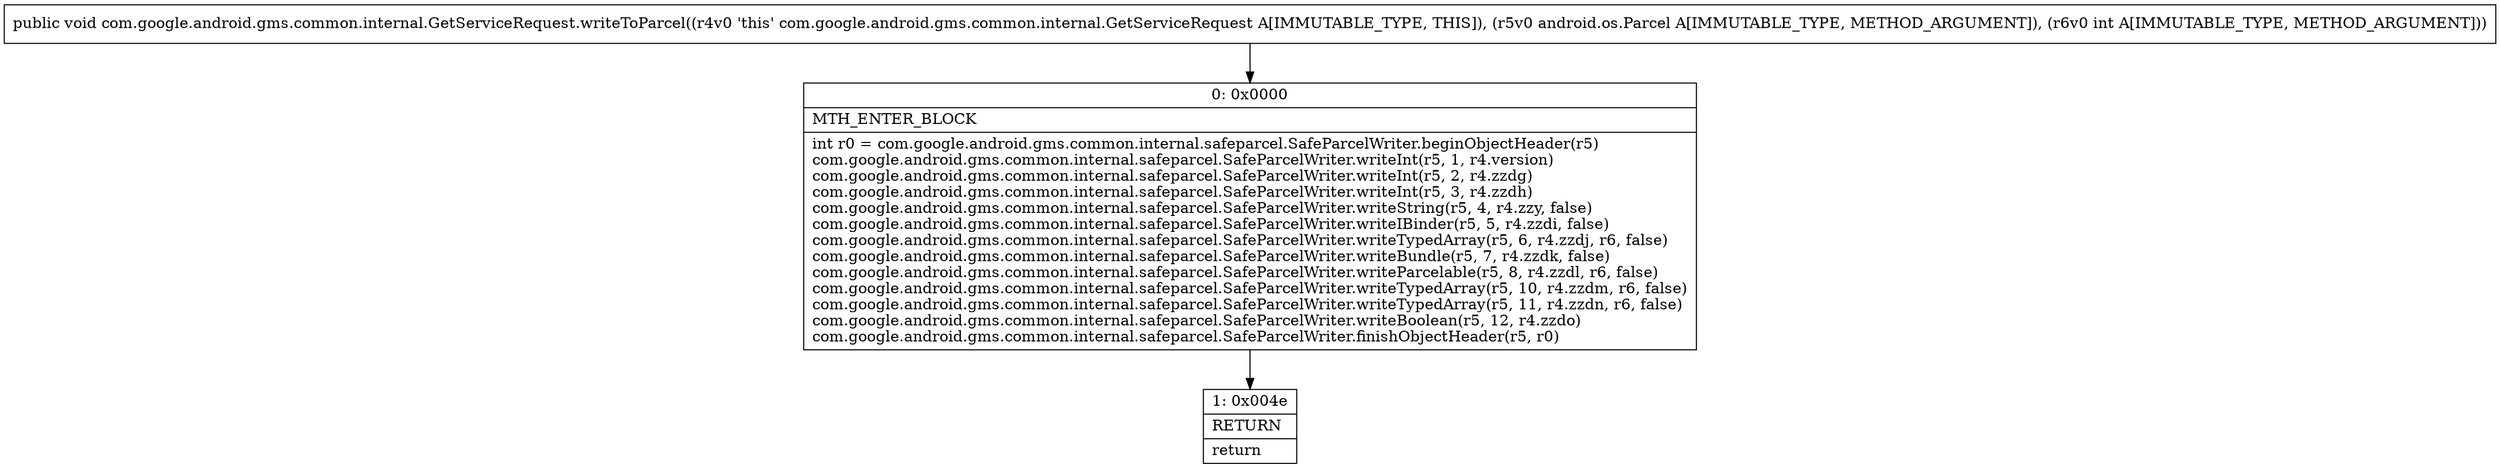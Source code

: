 digraph "CFG forcom.google.android.gms.common.internal.GetServiceRequest.writeToParcel(Landroid\/os\/Parcel;I)V" {
Node_0 [shape=record,label="{0\:\ 0x0000|MTH_ENTER_BLOCK\l|int r0 = com.google.android.gms.common.internal.safeparcel.SafeParcelWriter.beginObjectHeader(r5)\lcom.google.android.gms.common.internal.safeparcel.SafeParcelWriter.writeInt(r5, 1, r4.version)\lcom.google.android.gms.common.internal.safeparcel.SafeParcelWriter.writeInt(r5, 2, r4.zzdg)\lcom.google.android.gms.common.internal.safeparcel.SafeParcelWriter.writeInt(r5, 3, r4.zzdh)\lcom.google.android.gms.common.internal.safeparcel.SafeParcelWriter.writeString(r5, 4, r4.zzy, false)\lcom.google.android.gms.common.internal.safeparcel.SafeParcelWriter.writeIBinder(r5, 5, r4.zzdi, false)\lcom.google.android.gms.common.internal.safeparcel.SafeParcelWriter.writeTypedArray(r5, 6, r4.zzdj, r6, false)\lcom.google.android.gms.common.internal.safeparcel.SafeParcelWriter.writeBundle(r5, 7, r4.zzdk, false)\lcom.google.android.gms.common.internal.safeparcel.SafeParcelWriter.writeParcelable(r5, 8, r4.zzdl, r6, false)\lcom.google.android.gms.common.internal.safeparcel.SafeParcelWriter.writeTypedArray(r5, 10, r4.zzdm, r6, false)\lcom.google.android.gms.common.internal.safeparcel.SafeParcelWriter.writeTypedArray(r5, 11, r4.zzdn, r6, false)\lcom.google.android.gms.common.internal.safeparcel.SafeParcelWriter.writeBoolean(r5, 12, r4.zzdo)\lcom.google.android.gms.common.internal.safeparcel.SafeParcelWriter.finishObjectHeader(r5, r0)\l}"];
Node_1 [shape=record,label="{1\:\ 0x004e|RETURN\l|return\l}"];
MethodNode[shape=record,label="{public void com.google.android.gms.common.internal.GetServiceRequest.writeToParcel((r4v0 'this' com.google.android.gms.common.internal.GetServiceRequest A[IMMUTABLE_TYPE, THIS]), (r5v0 android.os.Parcel A[IMMUTABLE_TYPE, METHOD_ARGUMENT]), (r6v0 int A[IMMUTABLE_TYPE, METHOD_ARGUMENT])) }"];
MethodNode -> Node_0;
Node_0 -> Node_1;
}

